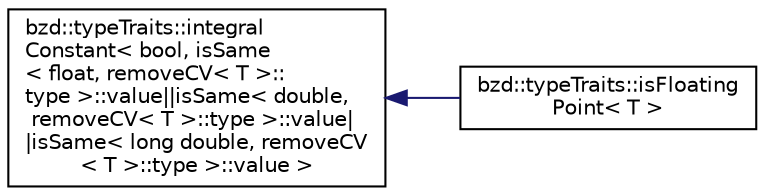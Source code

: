 digraph "Graphical Class Hierarchy"
{
  edge [fontname="Helvetica",fontsize="10",labelfontname="Helvetica",labelfontsize="10"];
  node [fontname="Helvetica",fontsize="10",shape=record];
  rankdir="LR";
  Node0 [label="bzd::typeTraits::integral\lConstant\< bool, isSame\l\< float, removeCV\< T \>::\ltype \>::value\|\|isSame\< double,\l removeCV\< T \>::type \>::value\|\l\|isSame\< long double, removeCV\l\< T \>::type \>::value \>",height=0.2,width=0.4,color="black", fillcolor="white", style="filled",URL="$structbzd_1_1typeTraits_1_1integralConstant.html"];
  Node0 -> Node1 [dir="back",color="midnightblue",fontsize="10",style="solid",fontname="Helvetica"];
  Node1 [label="bzd::typeTraits::isFloating\lPoint\< T \>",height=0.2,width=0.4,color="black", fillcolor="white", style="filled",URL="$structbzd_1_1typeTraits_1_1isFloatingPoint.html"];
}

